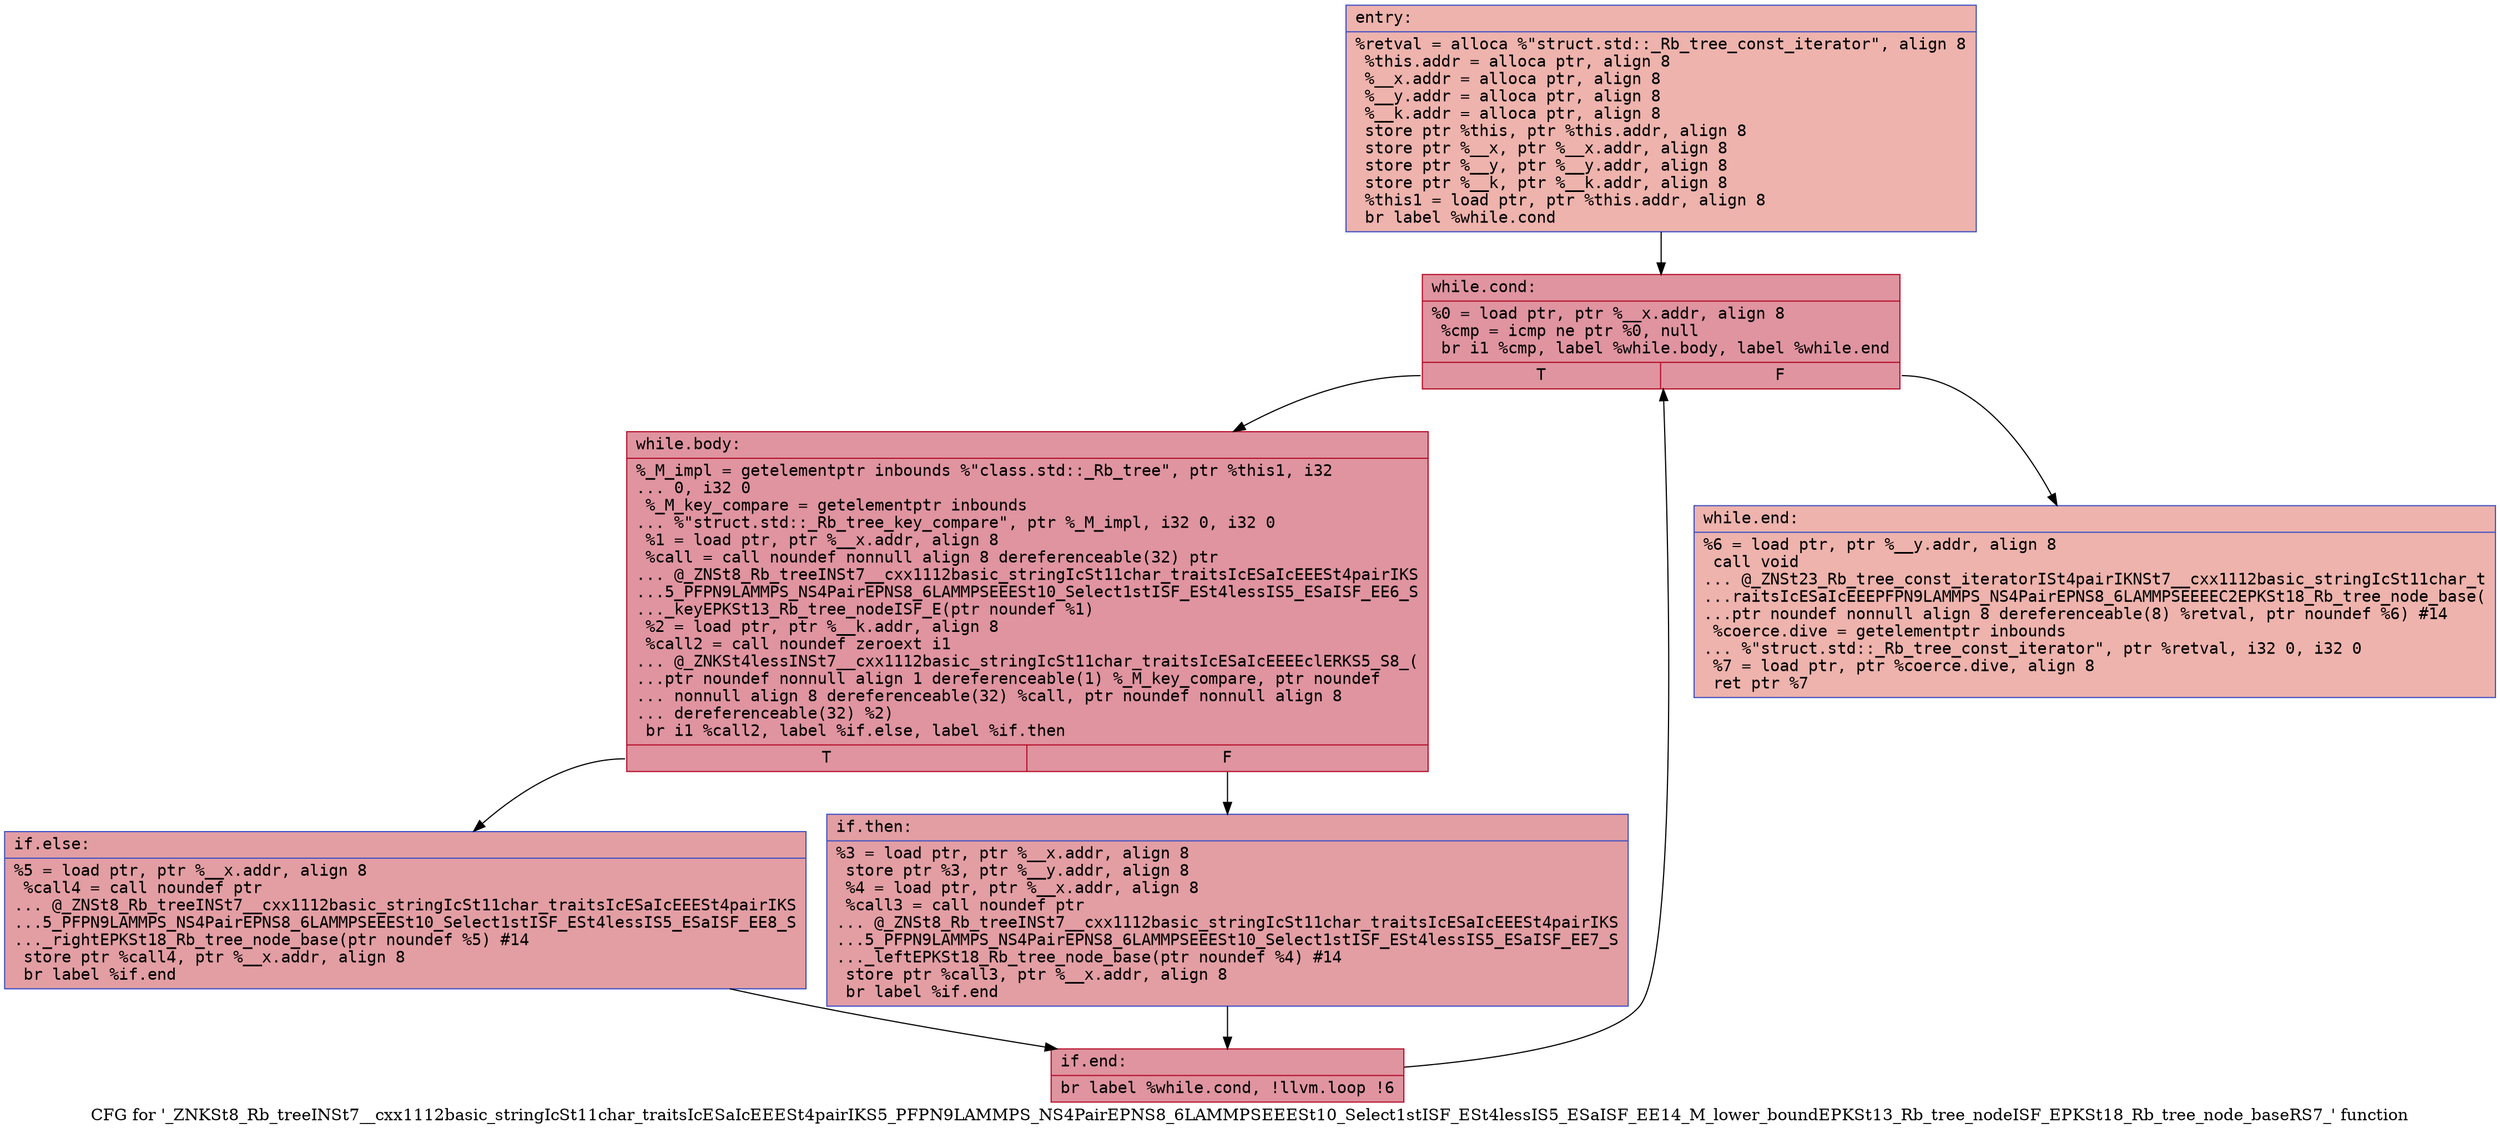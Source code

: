 digraph "CFG for '_ZNKSt8_Rb_treeINSt7__cxx1112basic_stringIcSt11char_traitsIcESaIcEEESt4pairIKS5_PFPN9LAMMPS_NS4PairEPNS8_6LAMMPSEEESt10_Select1stISF_ESt4lessIS5_ESaISF_EE14_M_lower_boundEPKSt13_Rb_tree_nodeISF_EPKSt18_Rb_tree_node_baseRS7_' function" {
	label="CFG for '_ZNKSt8_Rb_treeINSt7__cxx1112basic_stringIcSt11char_traitsIcESaIcEEESt4pairIKS5_PFPN9LAMMPS_NS4PairEPNS8_6LAMMPSEEESt10_Select1stISF_ESt4lessIS5_ESaISF_EE14_M_lower_boundEPKSt13_Rb_tree_nodeISF_EPKSt18_Rb_tree_node_baseRS7_' function";

	Node0x562383802bd0 [shape=record,color="#3d50c3ff", style=filled, fillcolor="#d6524470" fontname="Courier",label="{entry:\l|  %retval = alloca %\"struct.std::_Rb_tree_const_iterator\", align 8\l  %this.addr = alloca ptr, align 8\l  %__x.addr = alloca ptr, align 8\l  %__y.addr = alloca ptr, align 8\l  %__k.addr = alloca ptr, align 8\l  store ptr %this, ptr %this.addr, align 8\l  store ptr %__x, ptr %__x.addr, align 8\l  store ptr %__y, ptr %__y.addr, align 8\l  store ptr %__k, ptr %__k.addr, align 8\l  %this1 = load ptr, ptr %this.addr, align 8\l  br label %while.cond\l}"];
	Node0x562383802bd0 -> Node0x5623838031f0[tooltip="entry -> while.cond\nProbability 100.00%" ];
	Node0x5623838031f0 [shape=record,color="#b70d28ff", style=filled, fillcolor="#b70d2870" fontname="Courier",label="{while.cond:\l|  %0 = load ptr, ptr %__x.addr, align 8\l  %cmp = icmp ne ptr %0, null\l  br i1 %cmp, label %while.body, label %while.end\l|{<s0>T|<s1>F}}"];
	Node0x5623838031f0:s0 -> Node0x5623838035b0[tooltip="while.cond -> while.body\nProbability 96.88%" ];
	Node0x5623838031f0:s1 -> Node0x562383803630[tooltip="while.cond -> while.end\nProbability 3.12%" ];
	Node0x5623838035b0 [shape=record,color="#b70d28ff", style=filled, fillcolor="#b70d2870" fontname="Courier",label="{while.body:\l|  %_M_impl = getelementptr inbounds %\"class.std::_Rb_tree\", ptr %this1, i32\l... 0, i32 0\l  %_M_key_compare = getelementptr inbounds\l... %\"struct.std::_Rb_tree_key_compare\", ptr %_M_impl, i32 0, i32 0\l  %1 = load ptr, ptr %__x.addr, align 8\l  %call = call noundef nonnull align 8 dereferenceable(32) ptr\l... @_ZNSt8_Rb_treeINSt7__cxx1112basic_stringIcSt11char_traitsIcESaIcEEESt4pairIKS\l...5_PFPN9LAMMPS_NS4PairEPNS8_6LAMMPSEEESt10_Select1stISF_ESt4lessIS5_ESaISF_EE6_S\l..._keyEPKSt13_Rb_tree_nodeISF_E(ptr noundef %1)\l  %2 = load ptr, ptr %__k.addr, align 8\l  %call2 = call noundef zeroext i1\l... @_ZNKSt4lessINSt7__cxx1112basic_stringIcSt11char_traitsIcESaIcEEEEclERKS5_S8_(\l...ptr noundef nonnull align 1 dereferenceable(1) %_M_key_compare, ptr noundef\l... nonnull align 8 dereferenceable(32) %call, ptr noundef nonnull align 8\l... dereferenceable(32) %2)\l  br i1 %call2, label %if.else, label %if.then\l|{<s0>T|<s1>F}}"];
	Node0x5623838035b0:s0 -> Node0x562383803d00[tooltip="while.body -> if.else\nProbability 50.00%" ];
	Node0x5623838035b0:s1 -> Node0x562383803d50[tooltip="while.body -> if.then\nProbability 50.00%" ];
	Node0x562383803d50 [shape=record,color="#3d50c3ff", style=filled, fillcolor="#be242e70" fontname="Courier",label="{if.then:\l|  %3 = load ptr, ptr %__x.addr, align 8\l  store ptr %3, ptr %__y.addr, align 8\l  %4 = load ptr, ptr %__x.addr, align 8\l  %call3 = call noundef ptr\l... @_ZNSt8_Rb_treeINSt7__cxx1112basic_stringIcSt11char_traitsIcESaIcEEESt4pairIKS\l...5_PFPN9LAMMPS_NS4PairEPNS8_6LAMMPSEEESt10_Select1stISF_ESt4lessIS5_ESaISF_EE7_S\l..._leftEPKSt18_Rb_tree_node_base(ptr noundef %4) #14\l  store ptr %call3, ptr %__x.addr, align 8\l  br label %if.end\l}"];
	Node0x562383803d50 -> Node0x562383804330[tooltip="if.then -> if.end\nProbability 100.00%" ];
	Node0x562383803d00 [shape=record,color="#3d50c3ff", style=filled, fillcolor="#be242e70" fontname="Courier",label="{if.else:\l|  %5 = load ptr, ptr %__x.addr, align 8\l  %call4 = call noundef ptr\l... @_ZNSt8_Rb_treeINSt7__cxx1112basic_stringIcSt11char_traitsIcESaIcEEESt4pairIKS\l...5_PFPN9LAMMPS_NS4PairEPNS8_6LAMMPSEEESt10_Select1stISF_ESt4lessIS5_ESaISF_EE8_S\l..._rightEPKSt18_Rb_tree_node_base(ptr noundef %5) #14\l  store ptr %call4, ptr %__x.addr, align 8\l  br label %if.end\l}"];
	Node0x562383803d00 -> Node0x562383804330[tooltip="if.else -> if.end\nProbability 100.00%" ];
	Node0x562383804330 [shape=record,color="#b70d28ff", style=filled, fillcolor="#b70d2870" fontname="Courier",label="{if.end:\l|  br label %while.cond, !llvm.loop !6\l}"];
	Node0x562383804330 -> Node0x5623838031f0[tooltip="if.end -> while.cond\nProbability 100.00%" ];
	Node0x562383803630 [shape=record,color="#3d50c3ff", style=filled, fillcolor="#d6524470" fontname="Courier",label="{while.end:\l|  %6 = load ptr, ptr %__y.addr, align 8\l  call void\l... @_ZNSt23_Rb_tree_const_iteratorISt4pairIKNSt7__cxx1112basic_stringIcSt11char_t\l...raitsIcESaIcEEEPFPN9LAMMPS_NS4PairEPNS8_6LAMMPSEEEEC2EPKSt18_Rb_tree_node_base(\l...ptr noundef nonnull align 8 dereferenceable(8) %retval, ptr noundef %6) #14\l  %coerce.dive = getelementptr inbounds\l... %\"struct.std::_Rb_tree_const_iterator\", ptr %retval, i32 0, i32 0\l  %7 = load ptr, ptr %coerce.dive, align 8\l  ret ptr %7\l}"];
}
